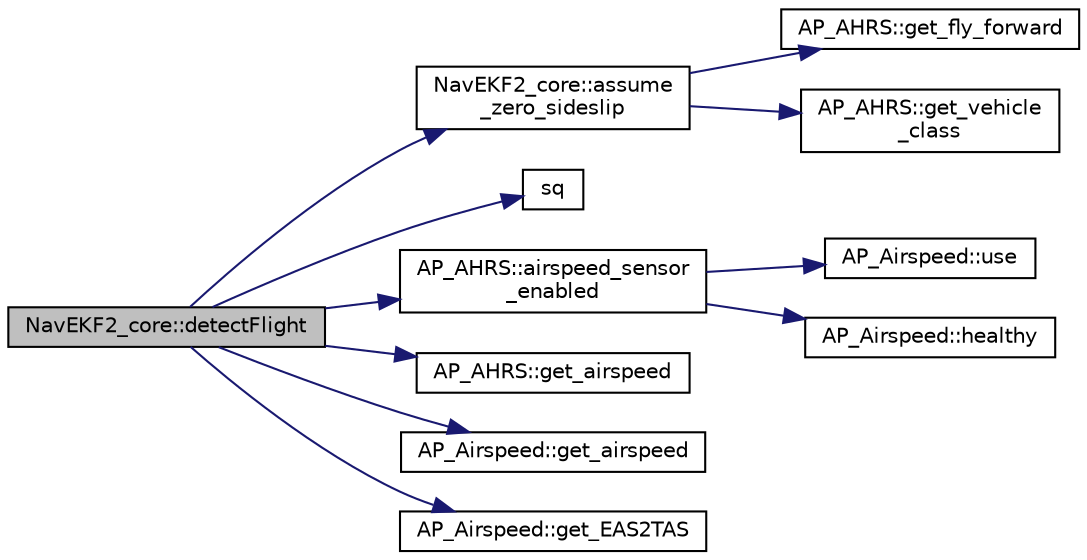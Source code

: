 digraph "NavEKF2_core::detectFlight"
{
 // INTERACTIVE_SVG=YES
  edge [fontname="Helvetica",fontsize="10",labelfontname="Helvetica",labelfontsize="10"];
  node [fontname="Helvetica",fontsize="10",shape=record];
  rankdir="LR";
  Node1 [label="NavEKF2_core::detectFlight",height=0.2,width=0.4,color="black", fillcolor="grey75", style="filled", fontcolor="black"];
  Node1 -> Node2 [color="midnightblue",fontsize="10",style="solid",fontname="Helvetica"];
  Node2 [label="NavEKF2_core::assume\l_zero_sideslip",height=0.2,width=0.4,color="black", fillcolor="white", style="filled",URL="$classNavEKF2__core.html#a993eaf726b21e866fe2ae2f9e44c54e1"];
  Node2 -> Node3 [color="midnightblue",fontsize="10",style="solid",fontname="Helvetica"];
  Node3 [label="AP_AHRS::get_fly_forward",height=0.2,width=0.4,color="black", fillcolor="white", style="filled",URL="$classAP__AHRS.html#a6120b45de751ab784fdfdd04f437b44e"];
  Node2 -> Node4 [color="midnightblue",fontsize="10",style="solid",fontname="Helvetica"];
  Node4 [label="AP_AHRS::get_vehicle\l_class",height=0.2,width=0.4,color="black", fillcolor="white", style="filled",URL="$classAP__AHRS.html#a91a73986f61cc338a22047e34230cbb2"];
  Node1 -> Node5 [color="midnightblue",fontsize="10",style="solid",fontname="Helvetica"];
  Node5 [label="sq",height=0.2,width=0.4,color="black", fillcolor="white", style="filled",URL="$AP__Math_8h.html#a00f57739f8671cb41eae08a51b7cbf7c"];
  Node1 -> Node6 [color="midnightblue",fontsize="10",style="solid",fontname="Helvetica"];
  Node6 [label="AP_AHRS::airspeed_sensor\l_enabled",height=0.2,width=0.4,color="black", fillcolor="white", style="filled",URL="$classAP__AHRS.html#a8691156c332da099e3f5952e72ae2a58"];
  Node6 -> Node7 [color="midnightblue",fontsize="10",style="solid",fontname="Helvetica"];
  Node7 [label="AP_Airspeed::use",height=0.2,width=0.4,color="black", fillcolor="white", style="filled",URL="$classAP__Airspeed.html#a6162295b433e3a863c0d4b9086b19014"];
  Node6 -> Node8 [color="midnightblue",fontsize="10",style="solid",fontname="Helvetica"];
  Node8 [label="AP_Airspeed::healthy",height=0.2,width=0.4,color="black", fillcolor="white", style="filled",URL="$classAP__Airspeed.html#acddaade777fa87d5b8c904c79be01204"];
  Node1 -> Node9 [color="midnightblue",fontsize="10",style="solid",fontname="Helvetica"];
  Node9 [label="AP_AHRS::get_airspeed",height=0.2,width=0.4,color="black", fillcolor="white", style="filled",URL="$classAP__AHRS.html#a2e82ec5ae0f44ff0e9e944e354b17eb3"];
  Node1 -> Node10 [color="midnightblue",fontsize="10",style="solid",fontname="Helvetica"];
  Node10 [label="AP_Airspeed::get_airspeed",height=0.2,width=0.4,color="black", fillcolor="white", style="filled",URL="$classAP__Airspeed.html#a1027b15b91e0af1dbfe8b999a88c8a25"];
  Node1 -> Node11 [color="midnightblue",fontsize="10",style="solid",fontname="Helvetica"];
  Node11 [label="AP_Airspeed::get_EAS2TAS",height=0.2,width=0.4,color="black", fillcolor="white", style="filled",URL="$classAP__Airspeed.html#a9bb14f83815ed35b067dd2f4a7c1851f"];
}
